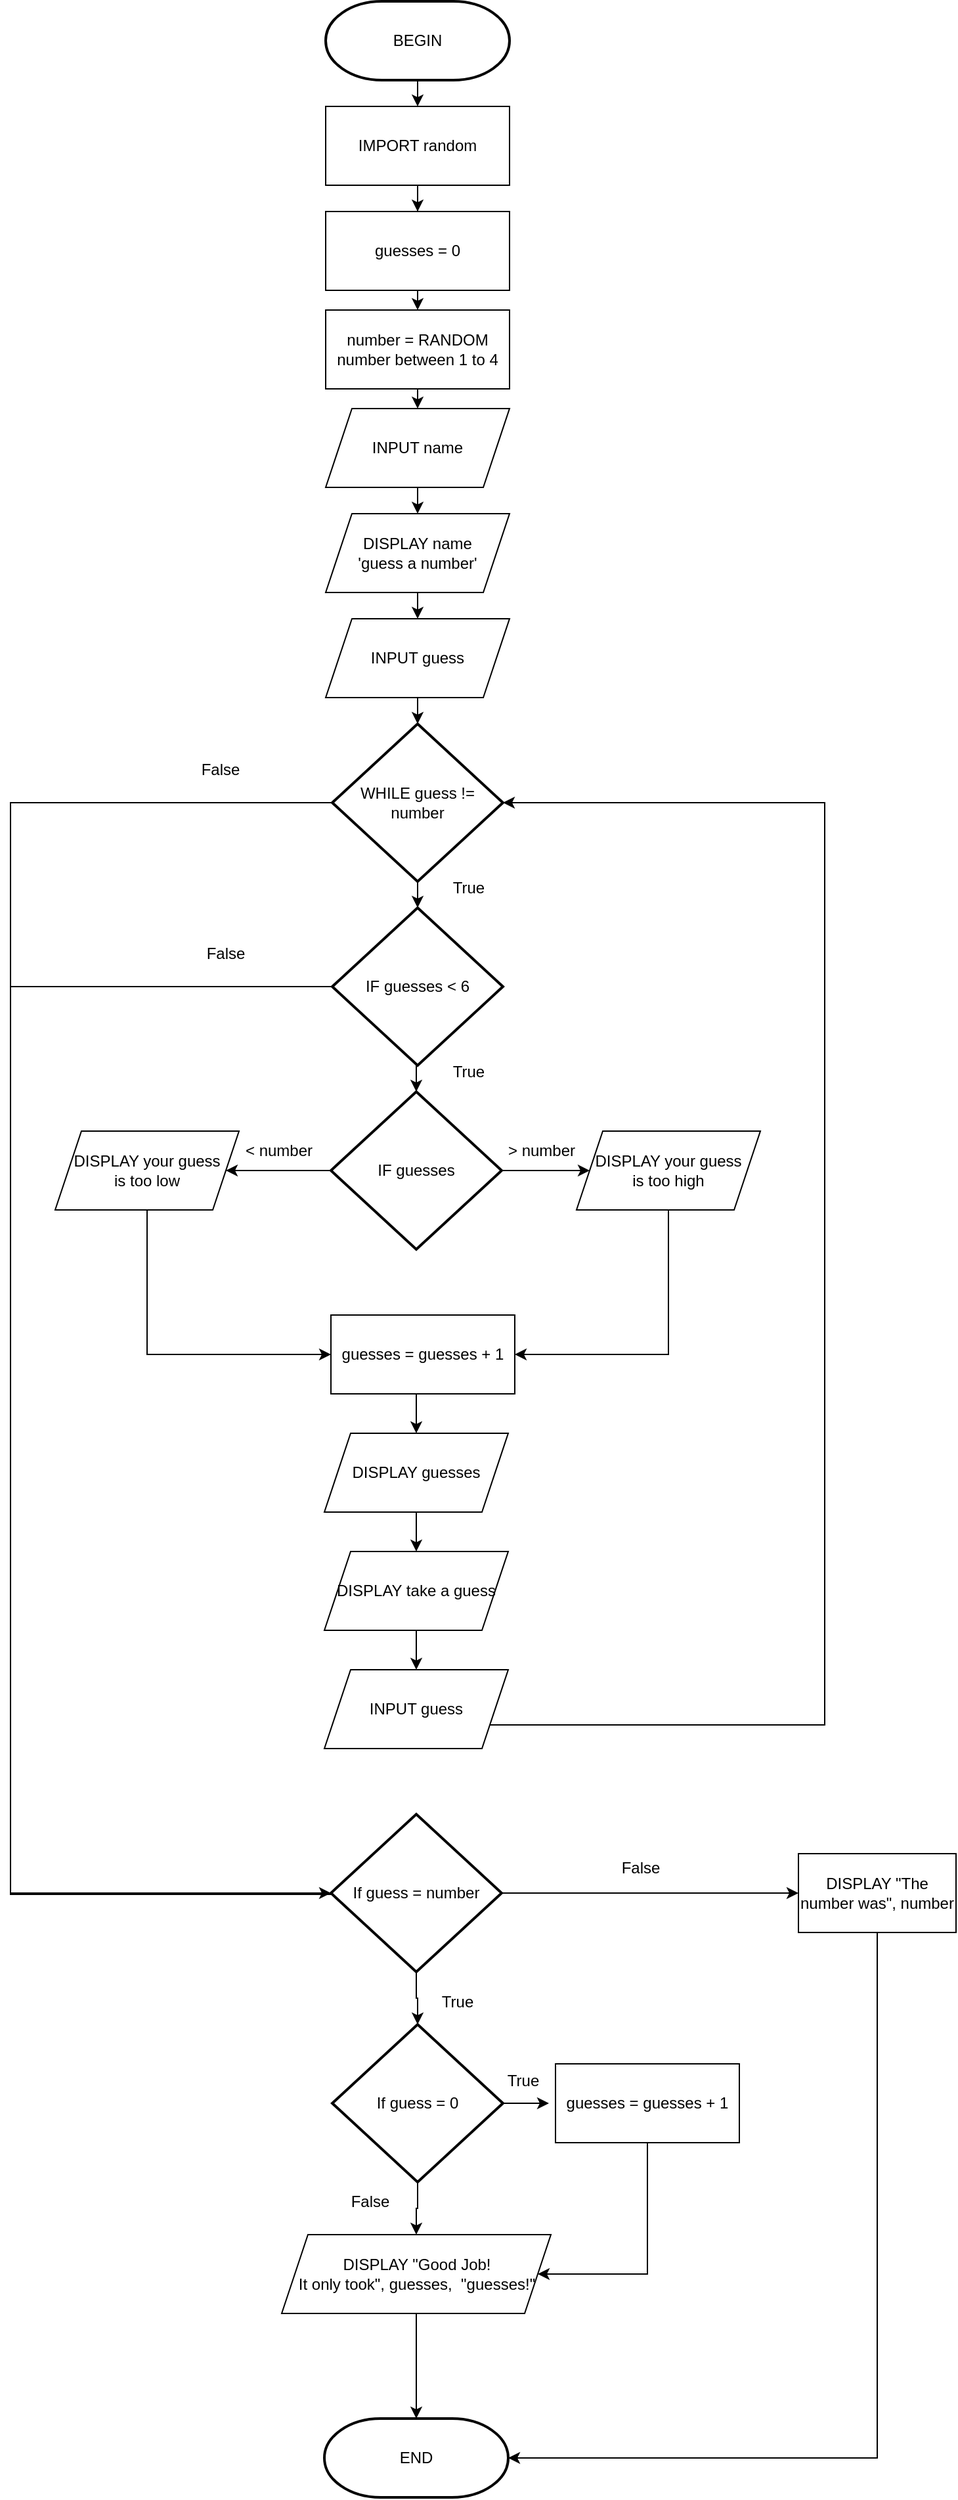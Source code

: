 <mxfile version="23.1.6" type="github">
  <diagram name="Page-1" id="y76if0_a0gRLJXhTBDUg">
    <mxGraphModel dx="2262" dy="1469" grid="1" gridSize="10" guides="1" tooltips="1" connect="1" arrows="1" fold="1" page="1" pageScale="1" pageWidth="827" pageHeight="1169" math="0" shadow="0">
      <root>
        <mxCell id="0" />
        <mxCell id="1" parent="0" />
        <mxCell id="FcyF-uNpUyBi339fCAAt-11" style="edgeStyle=orthogonalEdgeStyle;rounded=0;orthogonalLoop=1;jettySize=auto;html=1;exitX=0.5;exitY=1;exitDx=0;exitDy=0;exitPerimeter=0;entryX=0.5;entryY=0;entryDx=0;entryDy=0;" edge="1" parent="1" source="FcyF-uNpUyBi339fCAAt-2" target="FcyF-uNpUyBi339fCAAt-3">
          <mxGeometry relative="1" as="geometry" />
        </mxCell>
        <mxCell id="FcyF-uNpUyBi339fCAAt-2" value="BEGIN" style="strokeWidth=2;html=1;shape=mxgraph.flowchart.terminator;whiteSpace=wrap;rounded=0;" vertex="1" parent="1">
          <mxGeometry x="293" y="30" width="140" height="60" as="geometry" />
        </mxCell>
        <mxCell id="FcyF-uNpUyBi339fCAAt-12" style="edgeStyle=orthogonalEdgeStyle;rounded=0;orthogonalLoop=1;jettySize=auto;html=1;exitX=0.5;exitY=1;exitDx=0;exitDy=0;" edge="1" parent="1" source="FcyF-uNpUyBi339fCAAt-3" target="FcyF-uNpUyBi339fCAAt-4">
          <mxGeometry relative="1" as="geometry" />
        </mxCell>
        <mxCell id="FcyF-uNpUyBi339fCAAt-3" value="IMPORT random" style="rounded=0;whiteSpace=wrap;html=1;" vertex="1" parent="1">
          <mxGeometry x="293" y="110" width="140" height="60" as="geometry" />
        </mxCell>
        <mxCell id="FcyF-uNpUyBi339fCAAt-13" style="edgeStyle=orthogonalEdgeStyle;rounded=0;orthogonalLoop=1;jettySize=auto;html=1;exitX=0.5;exitY=1;exitDx=0;exitDy=0;entryX=0.5;entryY=0;entryDx=0;entryDy=0;" edge="1" parent="1" source="FcyF-uNpUyBi339fCAAt-4" target="FcyF-uNpUyBi339fCAAt-5">
          <mxGeometry relative="1" as="geometry" />
        </mxCell>
        <mxCell id="FcyF-uNpUyBi339fCAAt-4" value="guesses = 0" style="rounded=0;whiteSpace=wrap;html=1;" vertex="1" parent="1">
          <mxGeometry x="293" y="190" width="140" height="60" as="geometry" />
        </mxCell>
        <mxCell id="FcyF-uNpUyBi339fCAAt-14" style="edgeStyle=orthogonalEdgeStyle;rounded=0;orthogonalLoop=1;jettySize=auto;html=1;exitX=0.5;exitY=1;exitDx=0;exitDy=0;entryX=0.5;entryY=0;entryDx=0;entryDy=0;" edge="1" parent="1" source="FcyF-uNpUyBi339fCAAt-5" target="FcyF-uNpUyBi339fCAAt-6">
          <mxGeometry relative="1" as="geometry" />
        </mxCell>
        <mxCell id="FcyF-uNpUyBi339fCAAt-5" value="number = RANDOM number between 1 to 4" style="rounded=0;whiteSpace=wrap;html=1;" vertex="1" parent="1">
          <mxGeometry x="293" y="265" width="140" height="60" as="geometry" />
        </mxCell>
        <mxCell id="FcyF-uNpUyBi339fCAAt-15" style="edgeStyle=orthogonalEdgeStyle;rounded=0;orthogonalLoop=1;jettySize=auto;html=1;exitX=0.5;exitY=1;exitDx=0;exitDy=0;entryX=0.5;entryY=0;entryDx=0;entryDy=0;" edge="1" parent="1" source="FcyF-uNpUyBi339fCAAt-6" target="FcyF-uNpUyBi339fCAAt-8">
          <mxGeometry relative="1" as="geometry" />
        </mxCell>
        <mxCell id="FcyF-uNpUyBi339fCAAt-6" value="INPUT name" style="shape=parallelogram;perimeter=parallelogramPerimeter;whiteSpace=wrap;html=1;fixedSize=1;rounded=0;" vertex="1" parent="1">
          <mxGeometry x="293" y="340" width="140" height="60" as="geometry" />
        </mxCell>
        <mxCell id="FcyF-uNpUyBi339fCAAt-16" style="edgeStyle=orthogonalEdgeStyle;rounded=0;orthogonalLoop=1;jettySize=auto;html=1;exitX=0.5;exitY=1;exitDx=0;exitDy=0;entryX=0.5;entryY=0;entryDx=0;entryDy=0;" edge="1" parent="1" source="FcyF-uNpUyBi339fCAAt-8" target="FcyF-uNpUyBi339fCAAt-9">
          <mxGeometry relative="1" as="geometry" />
        </mxCell>
        <mxCell id="FcyF-uNpUyBi339fCAAt-8" value="DISPLAY name&lt;br&gt;&#39;guess a number&#39;" style="shape=parallelogram;perimeter=parallelogramPerimeter;whiteSpace=wrap;html=1;fixedSize=1;rounded=0;" vertex="1" parent="1">
          <mxGeometry x="293" y="420" width="140" height="60" as="geometry" />
        </mxCell>
        <mxCell id="FcyF-uNpUyBi339fCAAt-9" value="INPUT guess" style="shape=parallelogram;perimeter=parallelogramPerimeter;whiteSpace=wrap;html=1;fixedSize=1;rounded=0;" vertex="1" parent="1">
          <mxGeometry x="293" y="500" width="140" height="60" as="geometry" />
        </mxCell>
        <mxCell id="FcyF-uNpUyBi339fCAAt-10" style="edgeStyle=orthogonalEdgeStyle;rounded=0;orthogonalLoop=1;jettySize=auto;html=1;exitX=0.5;exitY=1;exitDx=0;exitDy=0;" edge="1" parent="1" source="FcyF-uNpUyBi339fCAAt-6" target="FcyF-uNpUyBi339fCAAt-6">
          <mxGeometry relative="1" as="geometry" />
        </mxCell>
        <mxCell id="FcyF-uNpUyBi339fCAAt-52" style="edgeStyle=orthogonalEdgeStyle;rounded=0;orthogonalLoop=1;jettySize=auto;html=1;exitX=0;exitY=0.5;exitDx=0;exitDy=0;exitPerimeter=0;entryX=0;entryY=0.5;entryDx=0;entryDy=0;entryPerimeter=0;" edge="1" parent="1" source="FcyF-uNpUyBi339fCAAt-17" target="FcyF-uNpUyBi339fCAAt-50">
          <mxGeometry relative="1" as="geometry">
            <Array as="points">
              <mxPoint x="53" y="640" />
              <mxPoint x="53" y="1471" />
              <mxPoint x="303" y="1471" />
            </Array>
          </mxGeometry>
        </mxCell>
        <mxCell id="FcyF-uNpUyBi339fCAAt-17" value="WHILE guess != number" style="strokeWidth=2;html=1;shape=mxgraph.flowchart.decision;whiteSpace=wrap;rounded=0;" vertex="1" parent="1">
          <mxGeometry x="298" y="580" width="130" height="120" as="geometry" />
        </mxCell>
        <mxCell id="FcyF-uNpUyBi339fCAAt-18" value="IF guesses &amp;lt; 6" style="strokeWidth=2;html=1;shape=mxgraph.flowchart.decision;whiteSpace=wrap;rounded=0;" vertex="1" parent="1">
          <mxGeometry x="298" y="720" width="130" height="120" as="geometry" />
        </mxCell>
        <mxCell id="FcyF-uNpUyBi339fCAAt-19" style="edgeStyle=orthogonalEdgeStyle;rounded=0;orthogonalLoop=1;jettySize=auto;html=1;exitX=0.5;exitY=1;exitDx=0;exitDy=0;entryX=0.5;entryY=0;entryDx=0;entryDy=0;entryPerimeter=0;" edge="1" parent="1" source="FcyF-uNpUyBi339fCAAt-9" target="FcyF-uNpUyBi339fCAAt-17">
          <mxGeometry relative="1" as="geometry" />
        </mxCell>
        <mxCell id="FcyF-uNpUyBi339fCAAt-20" style="edgeStyle=orthogonalEdgeStyle;rounded=0;orthogonalLoop=1;jettySize=auto;html=1;exitX=0.5;exitY=1;exitDx=0;exitDy=0;exitPerimeter=0;entryX=0.5;entryY=0;entryDx=0;entryDy=0;entryPerimeter=0;" edge="1" parent="1" source="FcyF-uNpUyBi339fCAAt-17" target="FcyF-uNpUyBi339fCAAt-18">
          <mxGeometry relative="1" as="geometry" />
        </mxCell>
        <mxCell id="FcyF-uNpUyBi339fCAAt-42" style="edgeStyle=orthogonalEdgeStyle;rounded=0;orthogonalLoop=1;jettySize=auto;html=1;exitX=0.5;exitY=1;exitDx=0;exitDy=0;entryX=1;entryY=0.5;entryDx=0;entryDy=0;" edge="1" parent="1" source="FcyF-uNpUyBi339fCAAt-21" target="FcyF-uNpUyBi339fCAAt-34">
          <mxGeometry relative="1" as="geometry" />
        </mxCell>
        <mxCell id="FcyF-uNpUyBi339fCAAt-21" value="DISPLAY your guess&lt;br&gt;is too high" style="shape=parallelogram;perimeter=parallelogramPerimeter;whiteSpace=wrap;html=1;fixedSize=1;rounded=0;" vertex="1" parent="1">
          <mxGeometry x="484" y="890" width="140" height="60" as="geometry" />
        </mxCell>
        <mxCell id="FcyF-uNpUyBi339fCAAt-41" style="edgeStyle=orthogonalEdgeStyle;rounded=0;orthogonalLoop=1;jettySize=auto;html=1;exitX=0.5;exitY=1;exitDx=0;exitDy=0;entryX=0;entryY=0.5;entryDx=0;entryDy=0;" edge="1" parent="1" source="FcyF-uNpUyBi339fCAAt-22" target="FcyF-uNpUyBi339fCAAt-34">
          <mxGeometry relative="1" as="geometry" />
        </mxCell>
        <mxCell id="FcyF-uNpUyBi339fCAAt-22" value="DISPLAY your guess&lt;br&gt;is too low" style="shape=parallelogram;perimeter=parallelogramPerimeter;whiteSpace=wrap;html=1;fixedSize=1;rounded=0;" vertex="1" parent="1">
          <mxGeometry x="87" y="890" width="140" height="60" as="geometry" />
        </mxCell>
        <mxCell id="FcyF-uNpUyBi339fCAAt-25" style="edgeStyle=orthogonalEdgeStyle;rounded=0;orthogonalLoop=1;jettySize=auto;html=1;exitX=0;exitY=0.5;exitDx=0;exitDy=0;exitPerimeter=0;entryX=1;entryY=0.5;entryDx=0;entryDy=0;" edge="1" parent="1" source="FcyF-uNpUyBi339fCAAt-24" target="FcyF-uNpUyBi339fCAAt-22">
          <mxGeometry relative="1" as="geometry" />
        </mxCell>
        <mxCell id="FcyF-uNpUyBi339fCAAt-28" style="edgeStyle=orthogonalEdgeStyle;rounded=0;orthogonalLoop=1;jettySize=auto;html=1;exitX=1;exitY=0.5;exitDx=0;exitDy=0;exitPerimeter=0;" edge="1" parent="1" source="FcyF-uNpUyBi339fCAAt-24" target="FcyF-uNpUyBi339fCAAt-21">
          <mxGeometry relative="1" as="geometry" />
        </mxCell>
        <mxCell id="FcyF-uNpUyBi339fCAAt-24" value="IF guesses" style="strokeWidth=2;html=1;shape=mxgraph.flowchart.decision;whiteSpace=wrap;rounded=0;" vertex="1" parent="1">
          <mxGeometry x="297" y="860" width="130" height="120" as="geometry" />
        </mxCell>
        <mxCell id="FcyF-uNpUyBi339fCAAt-26" value="&amp;lt; number" style="text;html=1;align=center;verticalAlign=middle;resizable=0;points=[];autosize=1;strokeColor=none;fillColor=none;" vertex="1" parent="1">
          <mxGeometry x="222" y="890" width="70" height="30" as="geometry" />
        </mxCell>
        <mxCell id="FcyF-uNpUyBi339fCAAt-29" value="&amp;gt; number" style="text;html=1;align=center;verticalAlign=middle;resizable=0;points=[];autosize=1;strokeColor=none;fillColor=none;" vertex="1" parent="1">
          <mxGeometry x="422" y="890" width="70" height="30" as="geometry" />
        </mxCell>
        <mxCell id="FcyF-uNpUyBi339fCAAt-33" style="edgeStyle=orthogonalEdgeStyle;rounded=0;orthogonalLoop=1;jettySize=auto;html=1;exitX=0.5;exitY=1;exitDx=0;exitDy=0;exitPerimeter=0;entryX=0.5;entryY=0;entryDx=0;entryDy=0;entryPerimeter=0;" edge="1" parent="1" source="FcyF-uNpUyBi339fCAAt-18" target="FcyF-uNpUyBi339fCAAt-24">
          <mxGeometry relative="1" as="geometry" />
        </mxCell>
        <mxCell id="FcyF-uNpUyBi339fCAAt-43" style="edgeStyle=orthogonalEdgeStyle;rounded=0;orthogonalLoop=1;jettySize=auto;html=1;exitX=0.5;exitY=1;exitDx=0;exitDy=0;entryX=0.5;entryY=0;entryDx=0;entryDy=0;" edge="1" parent="1" source="FcyF-uNpUyBi339fCAAt-34" target="FcyF-uNpUyBi339fCAAt-37">
          <mxGeometry relative="1" as="geometry" />
        </mxCell>
        <mxCell id="FcyF-uNpUyBi339fCAAt-34" value="guesses = guesses + 1" style="rounded=0;whiteSpace=wrap;html=1;" vertex="1" parent="1">
          <mxGeometry x="297" y="1030" width="140" height="60" as="geometry" />
        </mxCell>
        <mxCell id="FcyF-uNpUyBi339fCAAt-44" style="edgeStyle=orthogonalEdgeStyle;rounded=0;orthogonalLoop=1;jettySize=auto;html=1;exitX=0.5;exitY=1;exitDx=0;exitDy=0;" edge="1" parent="1" source="FcyF-uNpUyBi339fCAAt-37" target="FcyF-uNpUyBi339fCAAt-38">
          <mxGeometry relative="1" as="geometry" />
        </mxCell>
        <mxCell id="FcyF-uNpUyBi339fCAAt-37" value="DISPLAY guesses" style="shape=parallelogram;perimeter=parallelogramPerimeter;whiteSpace=wrap;html=1;fixedSize=1;rounded=0;" vertex="1" parent="1">
          <mxGeometry x="292" y="1120" width="140" height="60" as="geometry" />
        </mxCell>
        <mxCell id="FcyF-uNpUyBi339fCAAt-45" style="edgeStyle=orthogonalEdgeStyle;rounded=0;orthogonalLoop=1;jettySize=auto;html=1;exitX=0.5;exitY=1;exitDx=0;exitDy=0;entryX=0.5;entryY=0;entryDx=0;entryDy=0;" edge="1" parent="1" source="FcyF-uNpUyBi339fCAAt-38" target="FcyF-uNpUyBi339fCAAt-39">
          <mxGeometry relative="1" as="geometry" />
        </mxCell>
        <mxCell id="FcyF-uNpUyBi339fCAAt-38" value="DISPLAY take a guess" style="shape=parallelogram;perimeter=parallelogramPerimeter;whiteSpace=wrap;html=1;fixedSize=1;rounded=0;" vertex="1" parent="1">
          <mxGeometry x="292" y="1210" width="140" height="60" as="geometry" />
        </mxCell>
        <mxCell id="FcyF-uNpUyBi339fCAAt-39" value="INPUT guess" style="shape=parallelogram;perimeter=parallelogramPerimeter;whiteSpace=wrap;html=1;fixedSize=1;rounded=0;" vertex="1" parent="1">
          <mxGeometry x="292" y="1300" width="140" height="60" as="geometry" />
        </mxCell>
        <mxCell id="FcyF-uNpUyBi339fCAAt-46" style="edgeStyle=orthogonalEdgeStyle;rounded=0;orthogonalLoop=1;jettySize=auto;html=1;exitX=1;exitY=0.75;exitDx=0;exitDy=0;entryX=1;entryY=0.5;entryDx=0;entryDy=0;entryPerimeter=0;" edge="1" parent="1" source="FcyF-uNpUyBi339fCAAt-39" target="FcyF-uNpUyBi339fCAAt-17">
          <mxGeometry relative="1" as="geometry">
            <Array as="points">
              <mxPoint x="673" y="1342" />
              <mxPoint x="673" y="640" />
            </Array>
          </mxGeometry>
        </mxCell>
        <mxCell id="FcyF-uNpUyBi339fCAAt-47" value="True" style="text;html=1;align=center;verticalAlign=middle;whiteSpace=wrap;rounded=0;" vertex="1" parent="1">
          <mxGeometry x="372" y="690" width="60" height="30" as="geometry" />
        </mxCell>
        <mxCell id="FcyF-uNpUyBi339fCAAt-48" value="True" style="text;html=1;align=center;verticalAlign=middle;whiteSpace=wrap;rounded=0;" vertex="1" parent="1">
          <mxGeometry x="372" y="830" width="60" height="30" as="geometry" />
        </mxCell>
        <mxCell id="FcyF-uNpUyBi339fCAAt-68" style="edgeStyle=orthogonalEdgeStyle;rounded=0;orthogonalLoop=1;jettySize=auto;html=1;exitX=1;exitY=0.5;exitDx=0;exitDy=0;exitPerimeter=0;entryX=0;entryY=0.5;entryDx=0;entryDy=0;" edge="1" parent="1" source="FcyF-uNpUyBi339fCAAt-50" target="FcyF-uNpUyBi339fCAAt-67">
          <mxGeometry relative="1" as="geometry">
            <mxPoint x="643" y="1470.333" as="targetPoint" />
          </mxGeometry>
        </mxCell>
        <mxCell id="FcyF-uNpUyBi339fCAAt-50" value="If guess = number" style="strokeWidth=2;html=1;shape=mxgraph.flowchart.decision;whiteSpace=wrap;rounded=0;" vertex="1" parent="1">
          <mxGeometry x="297" y="1410" width="130" height="120" as="geometry" />
        </mxCell>
        <mxCell id="FcyF-uNpUyBi339fCAAt-51" style="edgeStyle=orthogonalEdgeStyle;rounded=0;orthogonalLoop=1;jettySize=auto;html=1;exitX=0;exitY=0.5;exitDx=0;exitDy=0;exitPerimeter=0;entryX=0;entryY=0.5;entryDx=0;entryDy=0;entryPerimeter=0;" edge="1" parent="1" source="FcyF-uNpUyBi339fCAAt-18" target="FcyF-uNpUyBi339fCAAt-50">
          <mxGeometry relative="1" as="geometry">
            <mxPoint x="253" y="1460" as="targetPoint" />
            <Array as="points">
              <mxPoint x="53" y="780" />
              <mxPoint x="53" y="1470" />
            </Array>
          </mxGeometry>
        </mxCell>
        <mxCell id="FcyF-uNpUyBi339fCAAt-54" value="False" style="text;html=1;align=center;verticalAlign=middle;whiteSpace=wrap;rounded=0;" vertex="1" parent="1">
          <mxGeometry x="183" y="600" width="60" height="30" as="geometry" />
        </mxCell>
        <mxCell id="FcyF-uNpUyBi339fCAAt-56" value="False" style="text;html=1;align=center;verticalAlign=middle;whiteSpace=wrap;rounded=0;" vertex="1" parent="1">
          <mxGeometry x="187" y="740" width="60" height="30" as="geometry" />
        </mxCell>
        <mxCell id="FcyF-uNpUyBi339fCAAt-60" style="edgeStyle=orthogonalEdgeStyle;rounded=0;orthogonalLoop=1;jettySize=auto;html=1;exitX=1;exitY=0.5;exitDx=0;exitDy=0;exitPerimeter=0;" edge="1" parent="1" source="FcyF-uNpUyBi339fCAAt-57">
          <mxGeometry relative="1" as="geometry">
            <mxPoint x="463" y="1630.25" as="targetPoint" />
          </mxGeometry>
        </mxCell>
        <mxCell id="FcyF-uNpUyBi339fCAAt-64" value="" style="edgeStyle=orthogonalEdgeStyle;rounded=0;orthogonalLoop=1;jettySize=auto;html=1;" edge="1" parent="1" source="FcyF-uNpUyBi339fCAAt-57" target="FcyF-uNpUyBi339fCAAt-63">
          <mxGeometry relative="1" as="geometry" />
        </mxCell>
        <mxCell id="FcyF-uNpUyBi339fCAAt-57" value="If guess = 0" style="strokeWidth=2;html=1;shape=mxgraph.flowchart.decision;whiteSpace=wrap;rounded=0;" vertex="1" parent="1">
          <mxGeometry x="298" y="1570" width="130" height="120" as="geometry" />
        </mxCell>
        <mxCell id="FcyF-uNpUyBi339fCAAt-58" style="edgeStyle=orthogonalEdgeStyle;rounded=0;orthogonalLoop=1;jettySize=auto;html=1;exitX=0.5;exitY=1;exitDx=0;exitDy=0;exitPerimeter=0;entryX=0.5;entryY=0;entryDx=0;entryDy=0;entryPerimeter=0;" edge="1" parent="1" source="FcyF-uNpUyBi339fCAAt-50" target="FcyF-uNpUyBi339fCAAt-57">
          <mxGeometry relative="1" as="geometry" />
        </mxCell>
        <mxCell id="FcyF-uNpUyBi339fCAAt-59" value="True" style="text;html=1;align=center;verticalAlign=middle;resizable=0;points=[];autosize=1;strokeColor=none;fillColor=none;" vertex="1" parent="1">
          <mxGeometry x="368" y="1538" width="50" height="30" as="geometry" />
        </mxCell>
        <mxCell id="FcyF-uNpUyBi339fCAAt-61" value="True" style="text;html=1;align=center;verticalAlign=middle;resizable=0;points=[];autosize=1;strokeColor=none;fillColor=none;" vertex="1" parent="1">
          <mxGeometry x="418" y="1598" width="50" height="30" as="geometry" />
        </mxCell>
        <mxCell id="FcyF-uNpUyBi339fCAAt-65" style="edgeStyle=orthogonalEdgeStyle;rounded=0;orthogonalLoop=1;jettySize=auto;html=1;exitX=0.5;exitY=1;exitDx=0;exitDy=0;entryX=1;entryY=0.5;entryDx=0;entryDy=0;" edge="1" parent="1" source="FcyF-uNpUyBi339fCAAt-62" target="FcyF-uNpUyBi339fCAAt-63">
          <mxGeometry relative="1" as="geometry">
            <Array as="points">
              <mxPoint x="538" y="1760" />
            </Array>
          </mxGeometry>
        </mxCell>
        <mxCell id="FcyF-uNpUyBi339fCAAt-62" value="guesses = guesses + 1" style="rounded=0;whiteSpace=wrap;html=1;" vertex="1" parent="1">
          <mxGeometry x="468" y="1600" width="140" height="60" as="geometry" />
        </mxCell>
        <mxCell id="FcyF-uNpUyBi339fCAAt-63" value="DISPLAY &quot;Good Job!&lt;br&gt;It only took&quot;, guesses,&amp;nbsp; &quot;guesses!&quot;" style="shape=parallelogram;perimeter=parallelogramPerimeter;whiteSpace=wrap;html=1;fixedSize=1;rounded=0;" vertex="1" parent="1">
          <mxGeometry x="259.5" y="1730" width="205" height="60" as="geometry" />
        </mxCell>
        <mxCell id="FcyF-uNpUyBi339fCAAt-66" value="False" style="text;html=1;align=center;verticalAlign=middle;whiteSpace=wrap;rounded=0;" vertex="1" parent="1">
          <mxGeometry x="297" y="1690" width="60" height="30" as="geometry" />
        </mxCell>
        <mxCell id="FcyF-uNpUyBi339fCAAt-67" value="DISPLAY &quot;The number was&quot;, number" style="rounded=0;whiteSpace=wrap;html=1;" vertex="1" parent="1">
          <mxGeometry x="653" y="1440" width="120" height="60" as="geometry" />
        </mxCell>
        <mxCell id="FcyF-uNpUyBi339fCAAt-69" value="False" style="text;html=1;align=center;verticalAlign=middle;whiteSpace=wrap;rounded=0;" vertex="1" parent="1">
          <mxGeometry x="503" y="1436" width="60" height="30" as="geometry" />
        </mxCell>
        <mxCell id="FcyF-uNpUyBi339fCAAt-71" value="END" style="strokeWidth=2;html=1;shape=mxgraph.flowchart.terminator;whiteSpace=wrap;rounded=0;" vertex="1" parent="1">
          <mxGeometry x="292" y="1870" width="140" height="60" as="geometry" />
        </mxCell>
        <mxCell id="FcyF-uNpUyBi339fCAAt-72" style="edgeStyle=orthogonalEdgeStyle;rounded=0;orthogonalLoop=1;jettySize=auto;html=1;exitX=0.5;exitY=1;exitDx=0;exitDy=0;entryX=1;entryY=0.5;entryDx=0;entryDy=0;entryPerimeter=0;" edge="1" parent="1" source="FcyF-uNpUyBi339fCAAt-67" target="FcyF-uNpUyBi339fCAAt-71">
          <mxGeometry relative="1" as="geometry" />
        </mxCell>
        <mxCell id="FcyF-uNpUyBi339fCAAt-73" style="edgeStyle=orthogonalEdgeStyle;rounded=0;orthogonalLoop=1;jettySize=auto;html=1;exitX=0.5;exitY=1;exitDx=0;exitDy=0;entryX=0.5;entryY=0;entryDx=0;entryDy=0;entryPerimeter=0;" edge="1" parent="1" source="FcyF-uNpUyBi339fCAAt-63" target="FcyF-uNpUyBi339fCAAt-71">
          <mxGeometry relative="1" as="geometry" />
        </mxCell>
      </root>
    </mxGraphModel>
  </diagram>
</mxfile>

